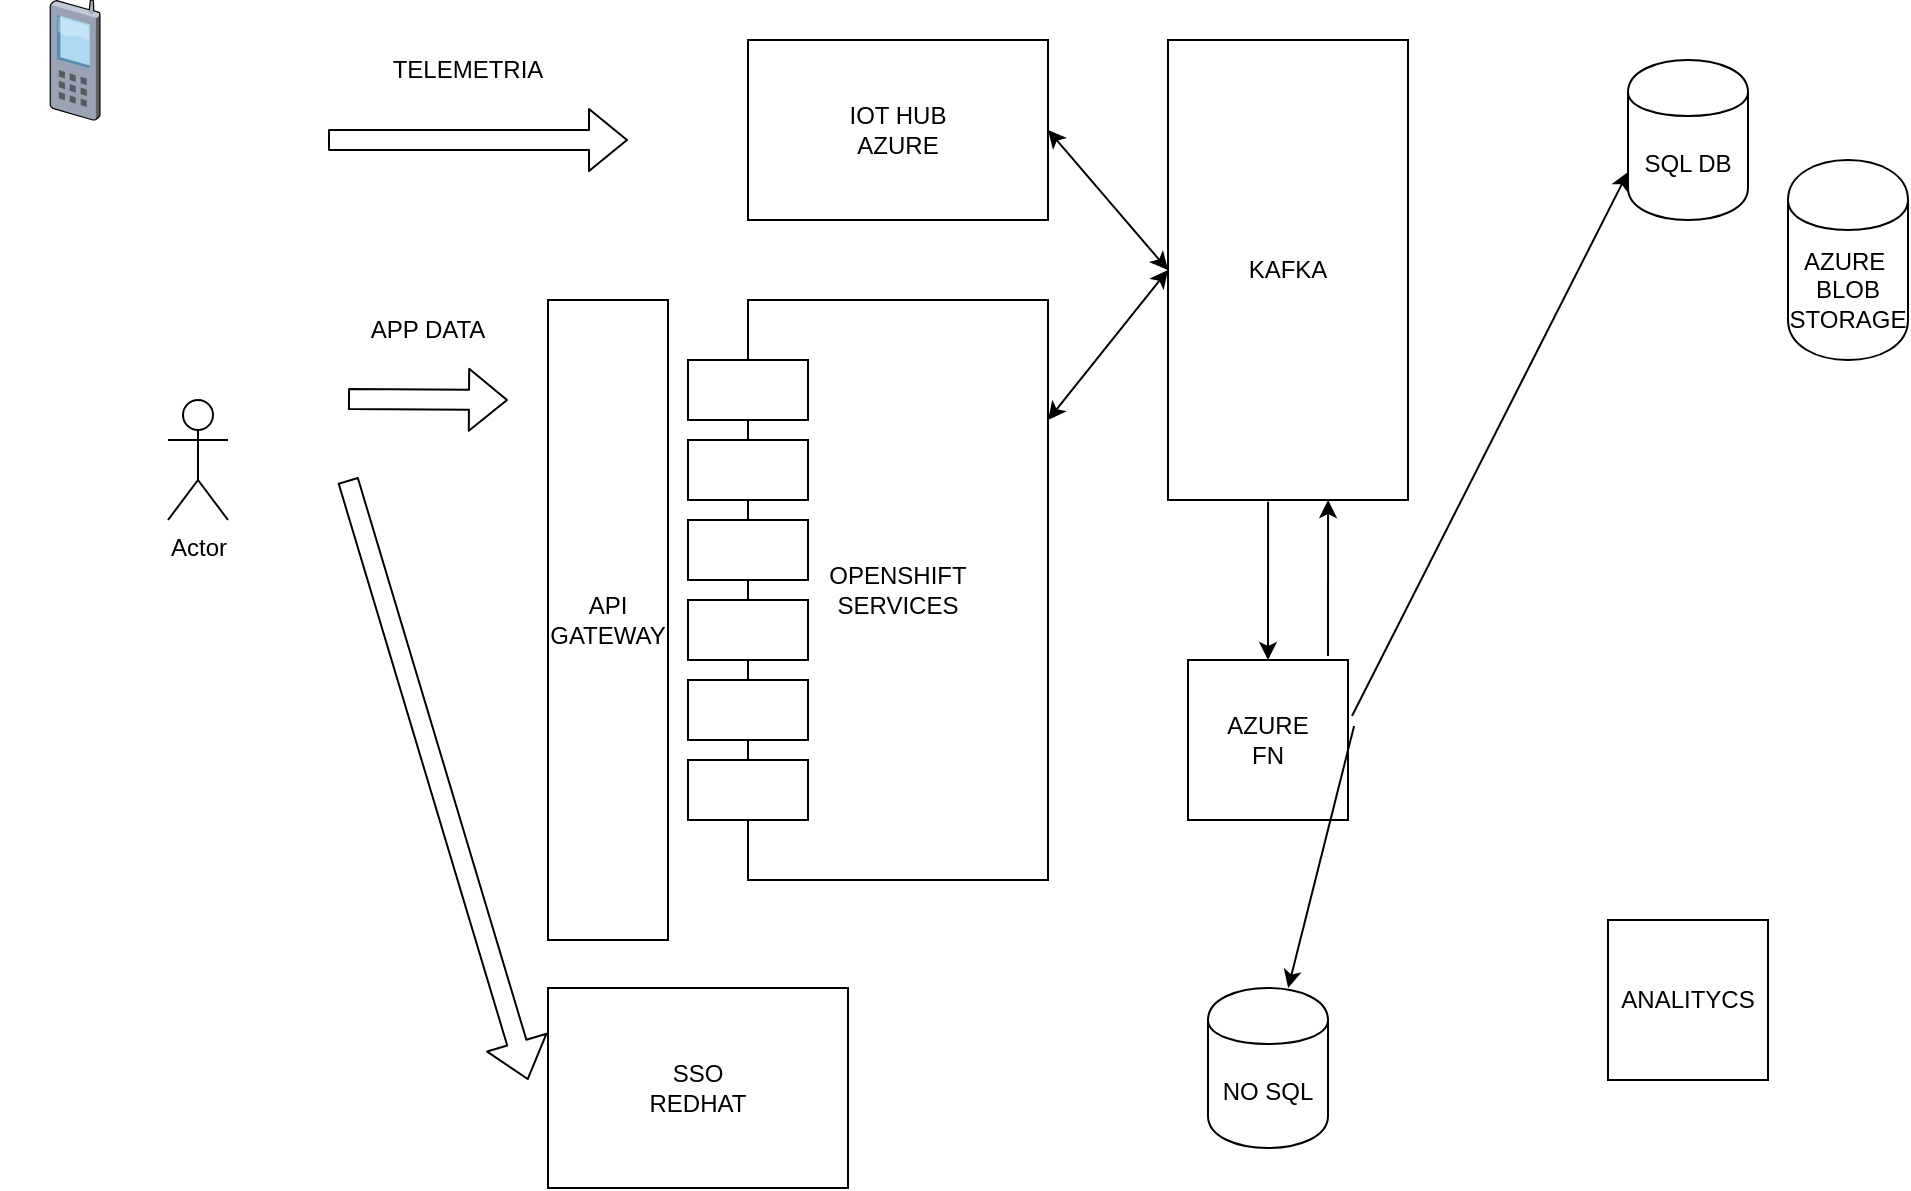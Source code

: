 <mxfile version="12.1.8" type="github" pages="1">
  <diagram id="rErAyHb7Zrrv3Y_Iw-9R" name="Page-1">
    <mxGraphModel dx="1970" dy="713" grid="1" gridSize="10" guides="1" tooltips="1" connect="1" arrows="1" fold="1" page="1" pageScale="1" pageWidth="827" pageHeight="1169" math="0" shadow="0">
      <root>
        <mxCell id="0"/>
        <mxCell id="1" parent="0"/>
        <mxCell id="mW-nxwjStn1LYzJUrfgl-1" value="" style="shape=flexArrow;endArrow=classic;html=1;" edge="1" parent="1">
          <mxGeometry width="50" height="50" relative="1" as="geometry">
            <mxPoint x="20" y="80" as="sourcePoint"/>
            <mxPoint x="170" y="80" as="targetPoint"/>
          </mxGeometry>
        </mxCell>
        <mxCell id="mW-nxwjStn1LYzJUrfgl-2" value="" style="shape=flexArrow;endArrow=classic;html=1;" edge="1" parent="1">
          <mxGeometry width="50" height="50" relative="1" as="geometry">
            <mxPoint x="30" y="209.5" as="sourcePoint"/>
            <mxPoint x="110" y="210" as="targetPoint"/>
          </mxGeometry>
        </mxCell>
        <mxCell id="mW-nxwjStn1LYzJUrfgl-3" value="IOT HUB&lt;br&gt;AZURE" style="rounded=0;whiteSpace=wrap;html=1;" vertex="1" parent="1">
          <mxGeometry x="230" y="30" width="150" height="90" as="geometry"/>
        </mxCell>
        <mxCell id="mW-nxwjStn1LYzJUrfgl-5" value="OPENSHIFT&lt;br&gt;SERVICES" style="rounded=0;whiteSpace=wrap;html=1;" vertex="1" parent="1">
          <mxGeometry x="230" y="160" width="150" height="290" as="geometry"/>
        </mxCell>
        <mxCell id="mW-nxwjStn1LYzJUrfgl-6" value="SSO&lt;br&gt;REDHAT" style="rounded=0;whiteSpace=wrap;html=1;" vertex="1" parent="1">
          <mxGeometry x="130" y="504" width="150" height="100" as="geometry"/>
        </mxCell>
        <mxCell id="mW-nxwjStn1LYzJUrfgl-7" value="" style="shape=flexArrow;endArrow=classic;html=1;" edge="1" parent="1">
          <mxGeometry width="50" height="50" relative="1" as="geometry">
            <mxPoint x="30" y="250" as="sourcePoint"/>
            <mxPoint x="120" y="550" as="targetPoint"/>
          </mxGeometry>
        </mxCell>
        <mxCell id="mW-nxwjStn1LYzJUrfgl-8" value="APP DATA" style="text;html=1;strokeColor=none;fillColor=none;align=center;verticalAlign=middle;whiteSpace=wrap;rounded=0;" vertex="1" parent="1">
          <mxGeometry y="160" width="140" height="30" as="geometry"/>
        </mxCell>
        <mxCell id="mW-nxwjStn1LYzJUrfgl-9" value="TELEMETRIA" style="text;html=1;strokeColor=none;fillColor=none;align=center;verticalAlign=middle;whiteSpace=wrap;rounded=0;" vertex="1" parent="1">
          <mxGeometry x="20" y="30" width="140" height="30" as="geometry"/>
        </mxCell>
        <mxCell id="mW-nxwjStn1LYzJUrfgl-12" value="KAFKA" style="rounded=0;whiteSpace=wrap;html=1;" vertex="1" parent="1">
          <mxGeometry x="440" y="30" width="120" height="230" as="geometry"/>
        </mxCell>
        <mxCell id="mW-nxwjStn1LYzJUrfgl-13" value="SQL DB" style="shape=cylinder;whiteSpace=wrap;html=1;boundedLbl=1;backgroundOutline=1;" vertex="1" parent="1">
          <mxGeometry x="670" y="40" width="60" height="80" as="geometry"/>
        </mxCell>
        <mxCell id="mW-nxwjStn1LYzJUrfgl-14" value="NO SQL" style="shape=cylinder;whiteSpace=wrap;html=1;boundedLbl=1;backgroundOutline=1;" vertex="1" parent="1">
          <mxGeometry x="460" y="504" width="60" height="80" as="geometry"/>
        </mxCell>
        <mxCell id="mW-nxwjStn1LYzJUrfgl-15" value="AZURE&amp;nbsp;&lt;br&gt;BLOB&lt;br&gt;STORAGE" style="shape=cylinder;whiteSpace=wrap;html=1;boundedLbl=1;backgroundOutline=1;" vertex="1" parent="1">
          <mxGeometry x="750" y="90" width="60" height="100" as="geometry"/>
        </mxCell>
        <mxCell id="mW-nxwjStn1LYzJUrfgl-16" value="AZURE&lt;br&gt;FN" style="whiteSpace=wrap;html=1;aspect=fixed;" vertex="1" parent="1">
          <mxGeometry x="450" y="340" width="80" height="80" as="geometry"/>
        </mxCell>
        <mxCell id="mW-nxwjStn1LYzJUrfgl-18" value="ANALITYCS&lt;br&gt;" style="whiteSpace=wrap;html=1;aspect=fixed;" vertex="1" parent="1">
          <mxGeometry x="660" y="470" width="80" height="80" as="geometry"/>
        </mxCell>
        <mxCell id="mW-nxwjStn1LYzJUrfgl-19" value="" style="endArrow=classic;startArrow=classic;html=1;entryX=0;entryY=0.5;entryDx=0;entryDy=0;exitX=1;exitY=0.5;exitDx=0;exitDy=0;" edge="1" parent="1" source="mW-nxwjStn1LYzJUrfgl-3" target="mW-nxwjStn1LYzJUrfgl-12">
          <mxGeometry width="50" height="50" relative="1" as="geometry">
            <mxPoint x="20" y="620" as="sourcePoint"/>
            <mxPoint x="70" y="570" as="targetPoint"/>
          </mxGeometry>
        </mxCell>
        <mxCell id="mW-nxwjStn1LYzJUrfgl-20" value="" style="endArrow=classic;startArrow=classic;html=1;entryX=0;entryY=0.5;entryDx=0;entryDy=0;" edge="1" parent="1" target="mW-nxwjStn1LYzJUrfgl-12">
          <mxGeometry width="50" height="50" relative="1" as="geometry">
            <mxPoint x="380" y="220" as="sourcePoint"/>
            <mxPoint x="430" y="170" as="targetPoint"/>
          </mxGeometry>
        </mxCell>
        <mxCell id="mW-nxwjStn1LYzJUrfgl-21" value="" style="endArrow=classic;html=1;entryX=0.5;entryY=0;entryDx=0;entryDy=0;exitX=0.417;exitY=1.004;exitDx=0;exitDy=0;exitPerimeter=0;" edge="1" parent="1" source="mW-nxwjStn1LYzJUrfgl-12" target="mW-nxwjStn1LYzJUrfgl-16">
          <mxGeometry width="50" height="50" relative="1" as="geometry">
            <mxPoint x="430" y="305" as="sourcePoint"/>
            <mxPoint x="480" y="255" as="targetPoint"/>
          </mxGeometry>
        </mxCell>
        <mxCell id="mW-nxwjStn1LYzJUrfgl-22" value="" style="endArrow=classic;html=1;exitX=1.038;exitY=0.413;exitDx=0;exitDy=0;exitPerimeter=0;" edge="1" parent="1" source="mW-nxwjStn1LYzJUrfgl-16" target="mW-nxwjStn1LYzJUrfgl-14">
          <mxGeometry width="50" height="50" relative="1" as="geometry">
            <mxPoint x="620" y="260" as="sourcePoint"/>
            <mxPoint x="670" y="210" as="targetPoint"/>
          </mxGeometry>
        </mxCell>
        <mxCell id="mW-nxwjStn1LYzJUrfgl-23" value="" style="endArrow=classic;html=1;entryX=0.667;entryY=1;entryDx=0;entryDy=0;entryPerimeter=0;exitX=0.875;exitY=-0.025;exitDx=0;exitDy=0;exitPerimeter=0;" edge="1" parent="1" source="mW-nxwjStn1LYzJUrfgl-16" target="mW-nxwjStn1LYzJUrfgl-12">
          <mxGeometry width="50" height="50" relative="1" as="geometry">
            <mxPoint x="520" y="330" as="sourcePoint"/>
            <mxPoint x="555" y="300" as="targetPoint"/>
          </mxGeometry>
        </mxCell>
        <mxCell id="mW-nxwjStn1LYzJUrfgl-25" value="" style="endArrow=classic;html=1;entryX=0;entryY=0.7;entryDx=0;entryDy=0;" edge="1" parent="1" target="mW-nxwjStn1LYzJUrfgl-13">
          <mxGeometry width="50" height="50" relative="1" as="geometry">
            <mxPoint x="532" y="368" as="sourcePoint"/>
            <mxPoint x="570" y="305" as="targetPoint"/>
          </mxGeometry>
        </mxCell>
        <mxCell id="mW-nxwjStn1LYzJUrfgl-26" value="" style="rounded=0;whiteSpace=wrap;html=1;" vertex="1" parent="1">
          <mxGeometry x="200" y="190" width="60" height="30" as="geometry"/>
        </mxCell>
        <mxCell id="mW-nxwjStn1LYzJUrfgl-27" value="" style="rounded=0;whiteSpace=wrap;html=1;" vertex="1" parent="1">
          <mxGeometry x="200" y="230" width="60" height="30" as="geometry"/>
        </mxCell>
        <mxCell id="mW-nxwjStn1LYzJUrfgl-28" value="" style="rounded=0;whiteSpace=wrap;html=1;" vertex="1" parent="1">
          <mxGeometry x="200" y="270" width="60" height="30" as="geometry"/>
        </mxCell>
        <mxCell id="mW-nxwjStn1LYzJUrfgl-31" value="API GATEWAY" style="rounded=0;whiteSpace=wrap;html=1;" vertex="1" parent="1">
          <mxGeometry x="130" y="160" width="60" height="320" as="geometry"/>
        </mxCell>
        <mxCell id="mW-nxwjStn1LYzJUrfgl-32" value="" style="rounded=0;whiteSpace=wrap;html=1;" vertex="1" parent="1">
          <mxGeometry x="200" y="310" width="60" height="30" as="geometry"/>
        </mxCell>
        <mxCell id="mW-nxwjStn1LYzJUrfgl-33" value="" style="rounded=0;whiteSpace=wrap;html=1;" vertex="1" parent="1">
          <mxGeometry x="200" y="350" width="60" height="30" as="geometry"/>
        </mxCell>
        <mxCell id="mW-nxwjStn1LYzJUrfgl-34" value="" style="rounded=0;whiteSpace=wrap;html=1;" vertex="1" parent="1">
          <mxGeometry x="200" y="390" width="60" height="30" as="geometry"/>
        </mxCell>
        <mxCell id="mW-nxwjStn1LYzJUrfgl-35" value="Actor" style="shape=umlActor;verticalLabelPosition=bottom;labelBackgroundColor=#ffffff;verticalAlign=top;html=1;outlineConnect=0;" vertex="1" parent="1">
          <mxGeometry x="-60" y="210" width="30" height="60" as="geometry"/>
        </mxCell>
        <mxCell id="mW-nxwjStn1LYzJUrfgl-36" value="" style="verticalLabelPosition=bottom;aspect=fixed;html=1;verticalAlign=top;strokeColor=none;align=center;outlineConnect=0;shape=mxgraph.citrix.cell_phone;" vertex="1" parent="1">
          <mxGeometry x="-119" y="10" width="25" height="60" as="geometry"/>
        </mxCell>
        <mxCell id="mW-nxwjStn1LYzJUrfgl-38" value="" style="shape=image;html=1;verticalAlign=top;verticalLabelPosition=bottom;labelBackgroundColor=#ffffff;imageAspect=0;aspect=fixed;image=https://cdn1.iconfinder.com/data/icons/construction-tool-line-foreman-equipment/512/Skid_steer_loader-128.png;direction=east;" vertex="1" parent="1">
          <mxGeometry x="-143.5" y="75" width="74" height="74" as="geometry"/>
        </mxCell>
      </root>
    </mxGraphModel>
  </diagram>
</mxfile>
